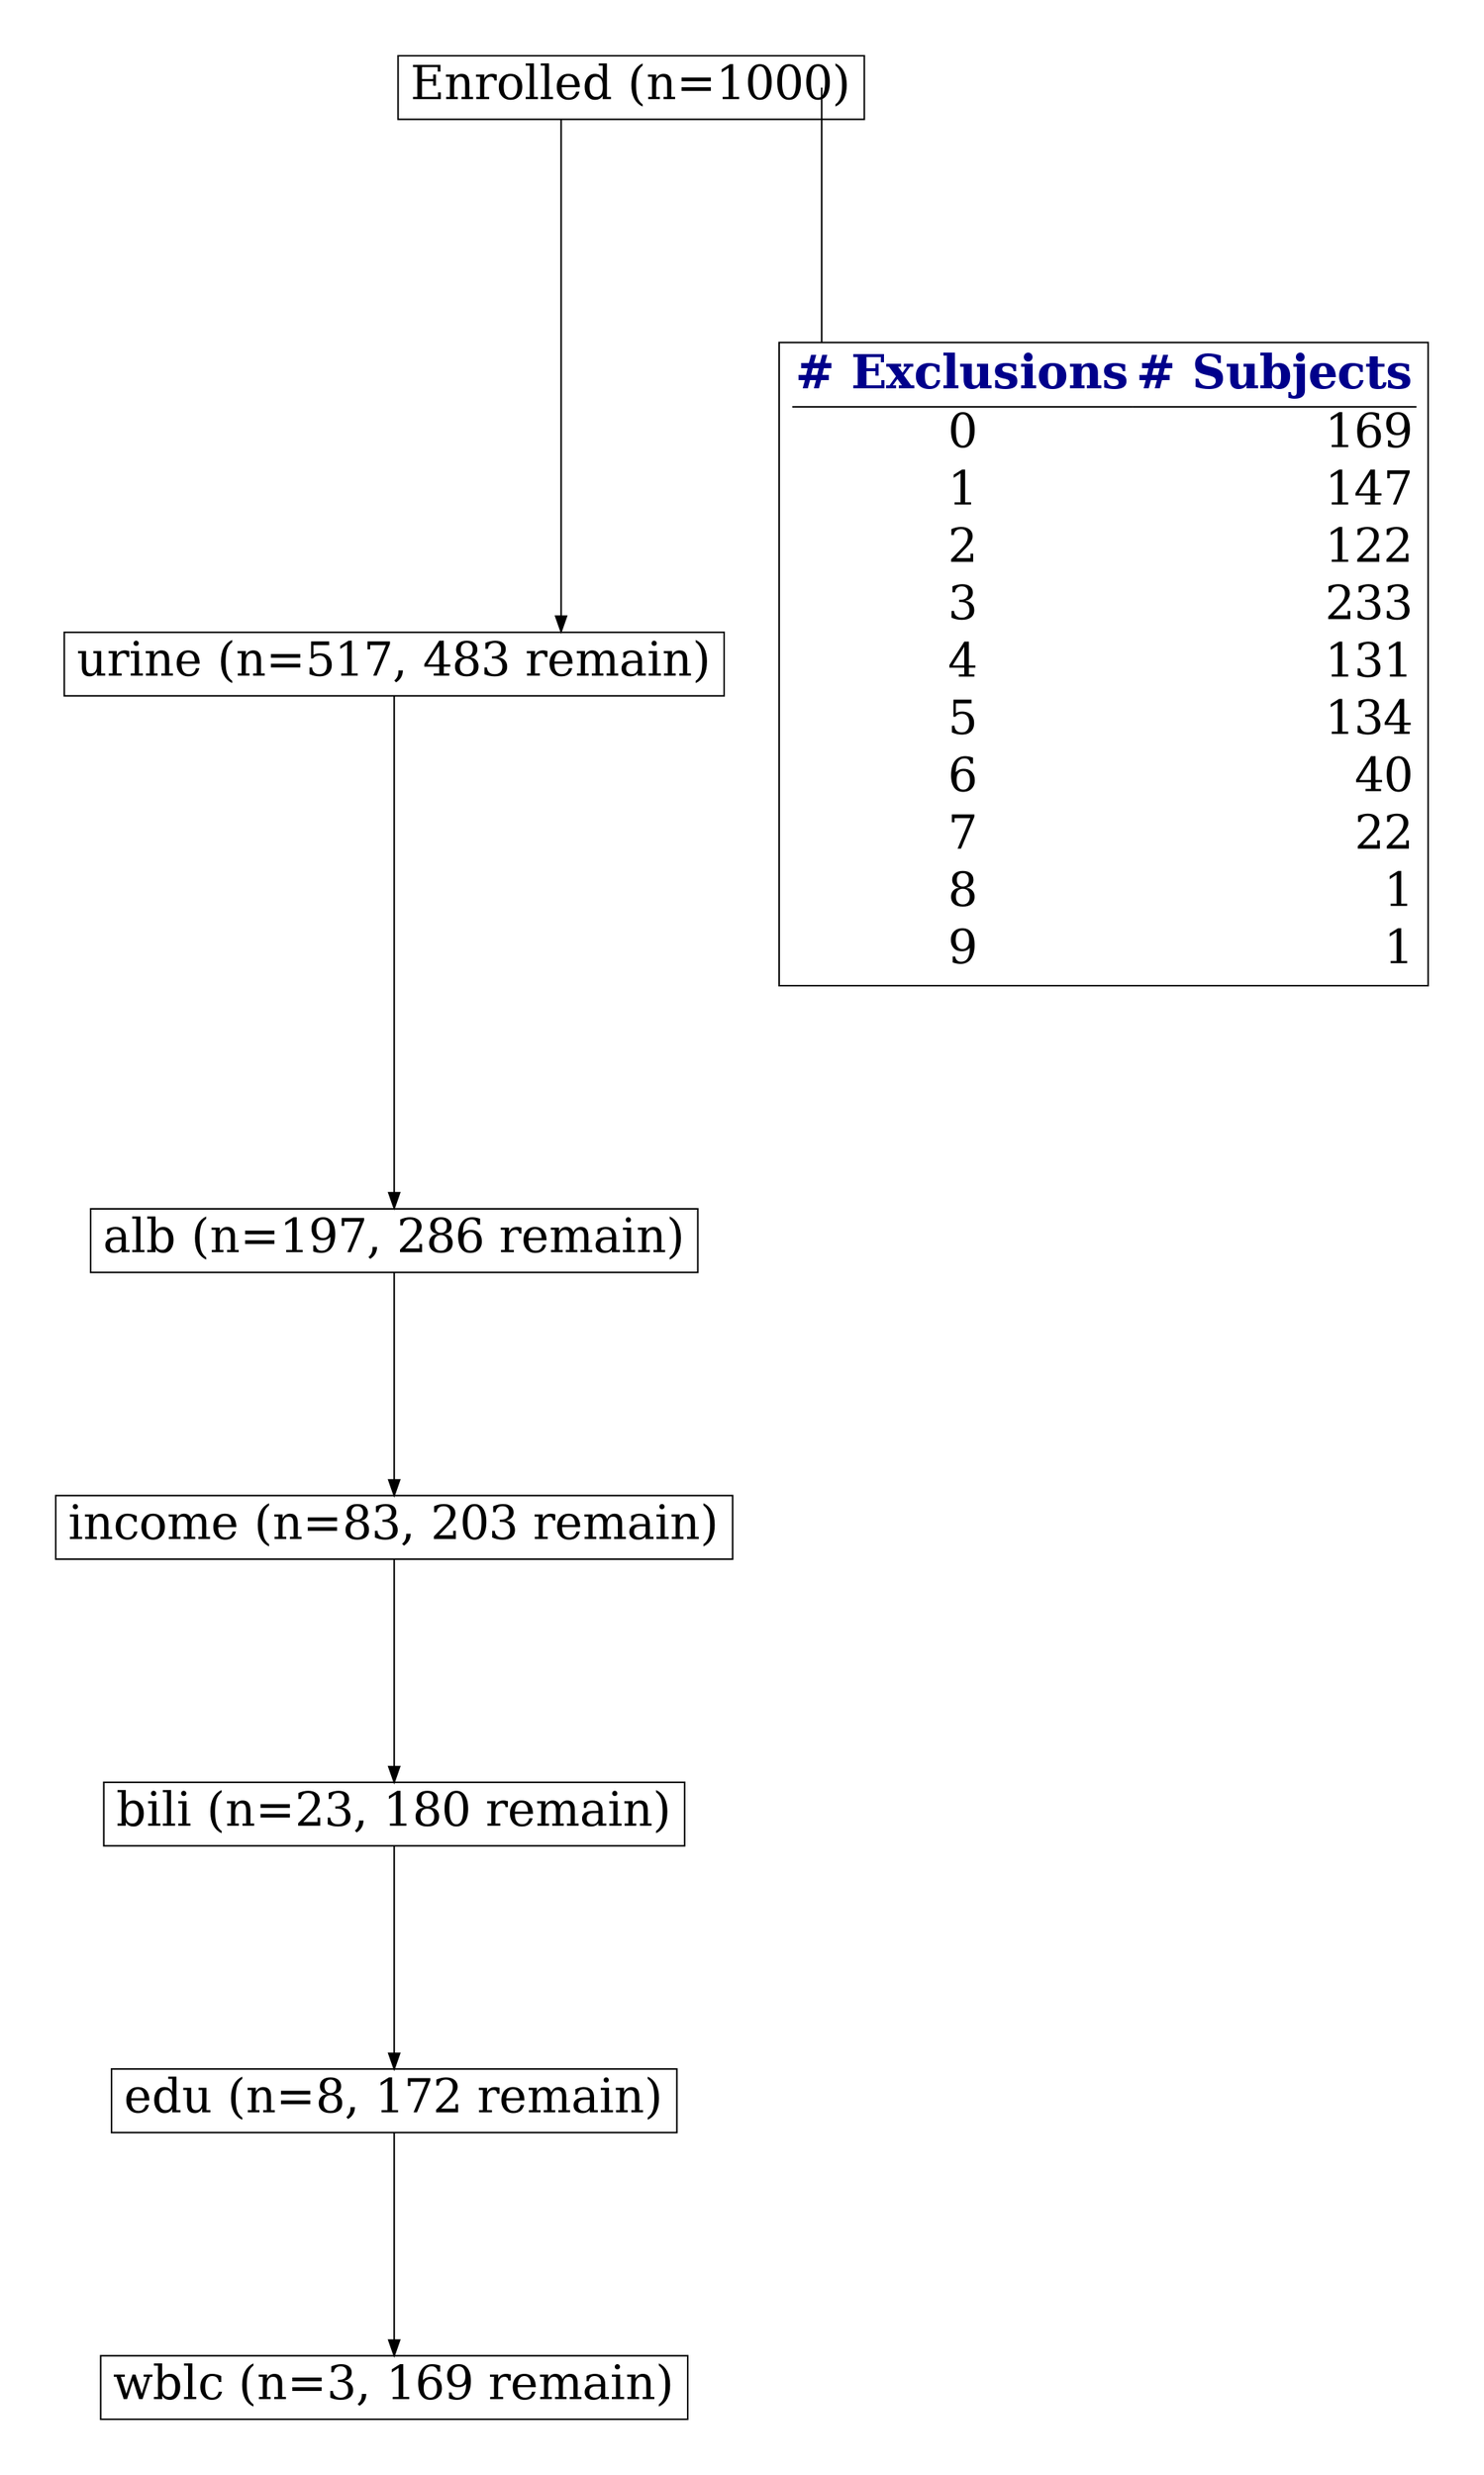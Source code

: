 
digraph {
  graph [pad="0.5", nodesep="0.5", ranksep="2", splines=ortho]
  //  splines=ortho for square connections
  node  [shape=box, fontsize="30"]
  rankdir=TD;
  Enr [label="Enrolled (n=1000)"];
  Enr;
  E1 [label="urine (n=517, 483 remain)"];
E2 [label="alb (n=197, 286 remain)"];
E3 [label="income (n=83, 203 remain)"];
E4 [label="bili (n=23, 180 remain)"];
E5 [label="edu (n=8, 172 remain)"];
E6 [label="wblc (n=3, 169 remain)"];
Enr -> E1;
E1 -> E2;
E2 -> E3;
E3 -> E4;
E4 -> E5;
E5 -> E6;
	Extab [label=<<table border="0" cellborder="0" cellspacing="0"><tr><td><font color="darkblue"><b># Exclusions</b></font></td><td><font color="darkblue"><b># Subjects</b></font></td></tr><HR/><tr><td ALIGN="CENTER">0</td><td ALIGN="RIGHT">169</td></tr><tr><td ALIGN="CENTER">1</td><td ALIGN="RIGHT">147</td></tr><tr><td ALIGN="CENTER">2</td><td ALIGN="RIGHT">122</td></tr><tr><td ALIGN="CENTER">3</td><td ALIGN="RIGHT">233</td></tr><tr><td ALIGN="CENTER">4</td><td ALIGN="RIGHT">131</td></tr><tr><td ALIGN="CENTER">5</td><td ALIGN="RIGHT">134</td></tr><tr><td ALIGN="CENTER">6</td><td ALIGN="RIGHT">40</td></tr><tr><td ALIGN="CENTER">7</td><td ALIGN="RIGHT">22</td></tr><tr><td ALIGN="CENTER">8</td><td ALIGN="RIGHT">1</td></tr><tr><td ALIGN="CENTER">9</td><td ALIGN="RIGHT">1</td></tr></table>>];
  Enr:e -> Extab [dir=none];
}
